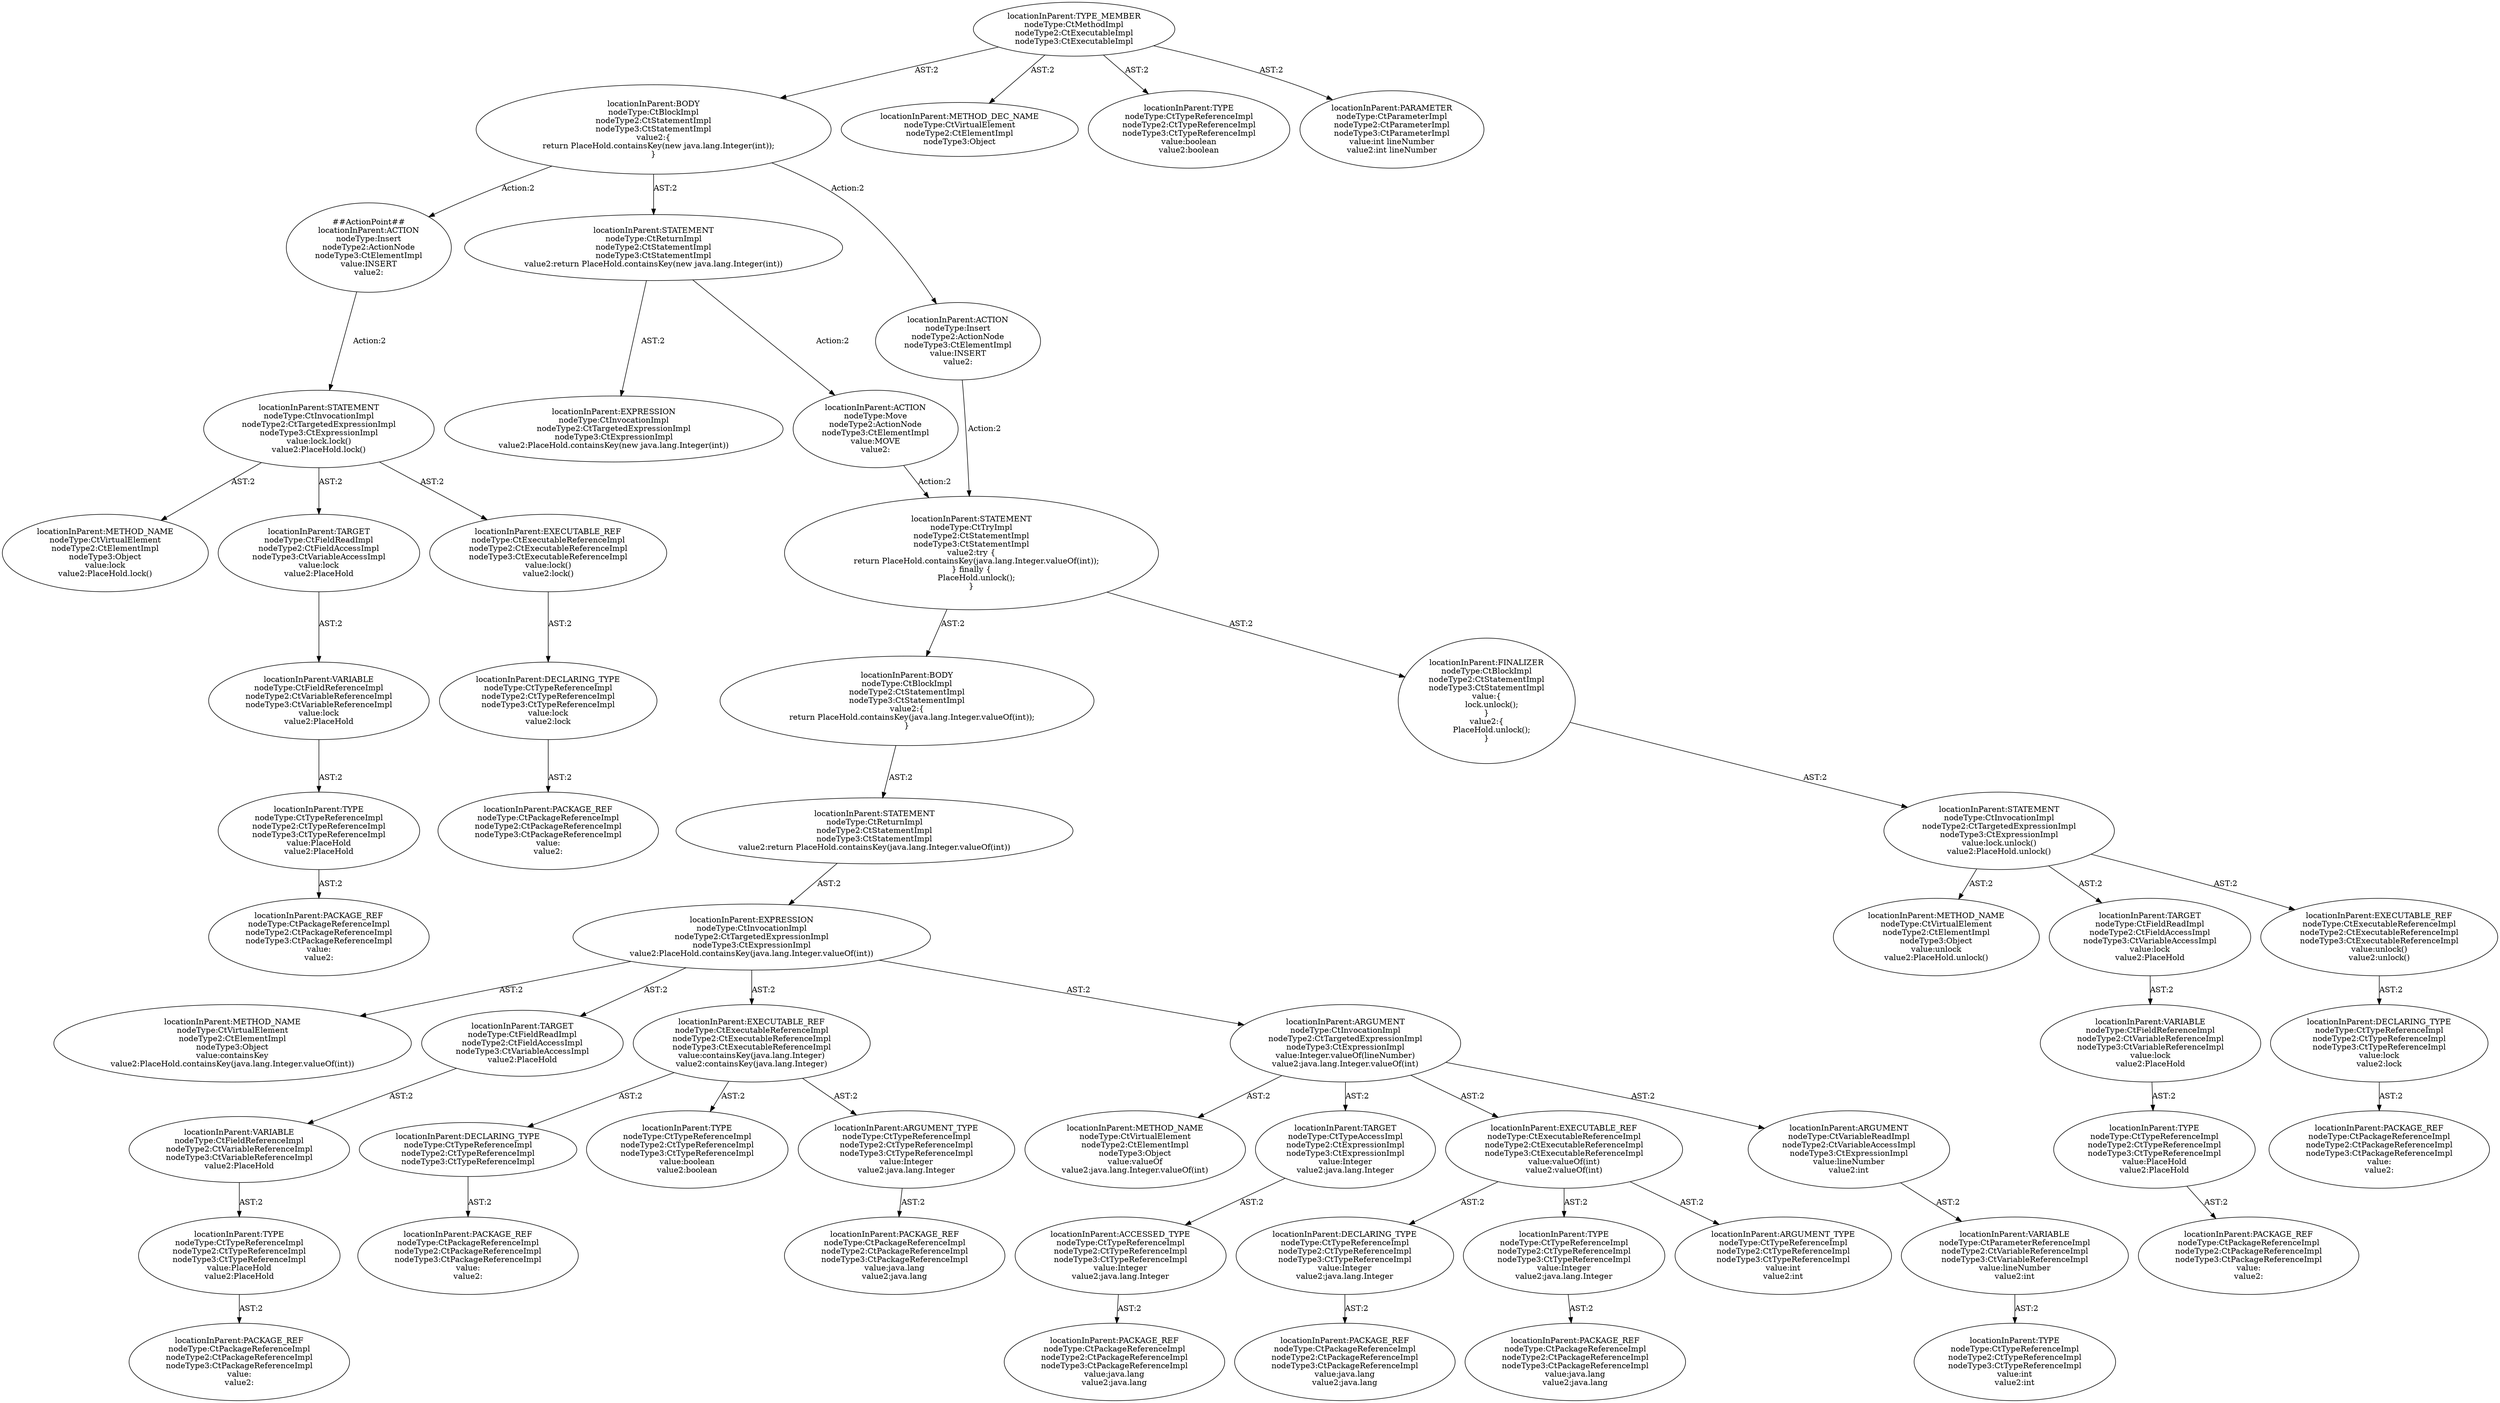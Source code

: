 digraph "Pattern" {
0 [label="##ActionPoint##
locationInParent:ACTION
nodeType:Insert
nodeType2:ActionNode
nodeType3:CtElementImpl
value:INSERT
value2:" shape=ellipse]
1 [label="locationInParent:BODY
nodeType:CtBlockImpl
nodeType2:CtStatementImpl
nodeType3:CtStatementImpl
value2:\{
    return PlaceHold.containsKey(new java.lang.Integer(int));
\}" shape=ellipse]
2 [label="locationInParent:TYPE_MEMBER
nodeType:CtMethodImpl
nodeType2:CtExecutableImpl
nodeType3:CtExecutableImpl" shape=ellipse]
3 [label="locationInParent:METHOD_DEC_NAME
nodeType:CtVirtualElement
nodeType2:CtElementImpl
nodeType3:Object" shape=ellipse]
4 [label="locationInParent:TYPE
nodeType:CtTypeReferenceImpl
nodeType2:CtTypeReferenceImpl
nodeType3:CtTypeReferenceImpl
value:boolean
value2:boolean" shape=ellipse]
5 [label="locationInParent:PARAMETER
nodeType:CtParameterImpl
nodeType2:CtParameterImpl
nodeType3:CtParameterImpl
value:int lineNumber
value2:int lineNumber" shape=ellipse]
6 [label="locationInParent:STATEMENT
nodeType:CtReturnImpl
nodeType2:CtStatementImpl
nodeType3:CtStatementImpl
value2:return PlaceHold.containsKey(new java.lang.Integer(int))" shape=ellipse]
7 [label="locationInParent:EXPRESSION
nodeType:CtInvocationImpl
nodeType2:CtTargetedExpressionImpl
nodeType3:CtExpressionImpl
value2:PlaceHold.containsKey(new java.lang.Integer(int))" shape=ellipse]
8 [label="locationInParent:ACTION
nodeType:Move
nodeType2:ActionNode
nodeType3:CtElementImpl
value:MOVE
value2:" shape=ellipse]
9 [label="locationInParent:STATEMENT
nodeType:CtTryImpl
nodeType2:CtStatementImpl
nodeType3:CtStatementImpl
value2:try \{
    return PlaceHold.containsKey(java.lang.Integer.valueOf(int));
\} finally \{
    PlaceHold.unlock();
\}" shape=ellipse]
10 [label="locationInParent:BODY
nodeType:CtBlockImpl
nodeType2:CtStatementImpl
nodeType3:CtStatementImpl
value2:\{
    return PlaceHold.containsKey(java.lang.Integer.valueOf(int));
\}" shape=ellipse]
11 [label="locationInParent:STATEMENT
nodeType:CtReturnImpl
nodeType2:CtStatementImpl
nodeType3:CtStatementImpl
value2:return PlaceHold.containsKey(java.lang.Integer.valueOf(int))" shape=ellipse]
12 [label="locationInParent:EXPRESSION
nodeType:CtInvocationImpl
nodeType2:CtTargetedExpressionImpl
nodeType3:CtExpressionImpl
value2:PlaceHold.containsKey(java.lang.Integer.valueOf(int))" shape=ellipse]
13 [label="locationInParent:METHOD_NAME
nodeType:CtVirtualElement
nodeType2:CtElementImpl
nodeType3:Object
value:containsKey
value2:PlaceHold.containsKey(java.lang.Integer.valueOf(int))" shape=ellipse]
14 [label="locationInParent:TARGET
nodeType:CtFieldReadImpl
nodeType2:CtFieldAccessImpl
nodeType3:CtVariableAccessImpl
value2:PlaceHold" shape=ellipse]
15 [label="locationInParent:VARIABLE
nodeType:CtFieldReferenceImpl
nodeType2:CtVariableReferenceImpl
nodeType3:CtVariableReferenceImpl
value2:PlaceHold" shape=ellipse]
16 [label="locationInParent:TYPE
nodeType:CtTypeReferenceImpl
nodeType2:CtTypeReferenceImpl
nodeType3:CtTypeReferenceImpl
value:PlaceHold
value2:PlaceHold" shape=ellipse]
17 [label="locationInParent:PACKAGE_REF
nodeType:CtPackageReferenceImpl
nodeType2:CtPackageReferenceImpl
nodeType3:CtPackageReferenceImpl
value:
value2:" shape=ellipse]
18 [label="locationInParent:EXECUTABLE_REF
nodeType:CtExecutableReferenceImpl
nodeType2:CtExecutableReferenceImpl
nodeType3:CtExecutableReferenceImpl
value:containsKey(java.lang.Integer)
value2:containsKey(java.lang.Integer)" shape=ellipse]
19 [label="locationInParent:DECLARING_TYPE
nodeType:CtTypeReferenceImpl
nodeType2:CtTypeReferenceImpl
nodeType3:CtTypeReferenceImpl" shape=ellipse]
20 [label="locationInParent:PACKAGE_REF
nodeType:CtPackageReferenceImpl
nodeType2:CtPackageReferenceImpl
nodeType3:CtPackageReferenceImpl
value:
value2:" shape=ellipse]
21 [label="locationInParent:TYPE
nodeType:CtTypeReferenceImpl
nodeType2:CtTypeReferenceImpl
nodeType3:CtTypeReferenceImpl
value:boolean
value2:boolean" shape=ellipse]
22 [label="locationInParent:ARGUMENT_TYPE
nodeType:CtTypeReferenceImpl
nodeType2:CtTypeReferenceImpl
nodeType3:CtTypeReferenceImpl
value:Integer
value2:java.lang.Integer" shape=ellipse]
23 [label="locationInParent:PACKAGE_REF
nodeType:CtPackageReferenceImpl
nodeType2:CtPackageReferenceImpl
nodeType3:CtPackageReferenceImpl
value:java.lang
value2:java.lang" shape=ellipse]
24 [label="locationInParent:ARGUMENT
nodeType:CtInvocationImpl
nodeType2:CtTargetedExpressionImpl
nodeType3:CtExpressionImpl
value:Integer.valueOf(lineNumber)
value2:java.lang.Integer.valueOf(int)" shape=ellipse]
25 [label="locationInParent:METHOD_NAME
nodeType:CtVirtualElement
nodeType2:CtElementImpl
nodeType3:Object
value:valueOf
value2:java.lang.Integer.valueOf(int)" shape=ellipse]
26 [label="locationInParent:TARGET
nodeType:CtTypeAccessImpl
nodeType2:CtExpressionImpl
nodeType3:CtExpressionImpl
value:Integer
value2:java.lang.Integer" shape=ellipse]
27 [label="locationInParent:ACCESSED_TYPE
nodeType:CtTypeReferenceImpl
nodeType2:CtTypeReferenceImpl
nodeType3:CtTypeReferenceImpl
value:Integer
value2:java.lang.Integer" shape=ellipse]
28 [label="locationInParent:PACKAGE_REF
nodeType:CtPackageReferenceImpl
nodeType2:CtPackageReferenceImpl
nodeType3:CtPackageReferenceImpl
value:java.lang
value2:java.lang" shape=ellipse]
29 [label="locationInParent:EXECUTABLE_REF
nodeType:CtExecutableReferenceImpl
nodeType2:CtExecutableReferenceImpl
nodeType3:CtExecutableReferenceImpl
value:valueOf(int)
value2:valueOf(int)" shape=ellipse]
30 [label="locationInParent:DECLARING_TYPE
nodeType:CtTypeReferenceImpl
nodeType2:CtTypeReferenceImpl
nodeType3:CtTypeReferenceImpl
value:Integer
value2:java.lang.Integer" shape=ellipse]
31 [label="locationInParent:PACKAGE_REF
nodeType:CtPackageReferenceImpl
nodeType2:CtPackageReferenceImpl
nodeType3:CtPackageReferenceImpl
value:java.lang
value2:java.lang" shape=ellipse]
32 [label="locationInParent:TYPE
nodeType:CtTypeReferenceImpl
nodeType2:CtTypeReferenceImpl
nodeType3:CtTypeReferenceImpl
value:Integer
value2:java.lang.Integer" shape=ellipse]
33 [label="locationInParent:PACKAGE_REF
nodeType:CtPackageReferenceImpl
nodeType2:CtPackageReferenceImpl
nodeType3:CtPackageReferenceImpl
value:java.lang
value2:java.lang" shape=ellipse]
34 [label="locationInParent:ARGUMENT_TYPE
nodeType:CtTypeReferenceImpl
nodeType2:CtTypeReferenceImpl
nodeType3:CtTypeReferenceImpl
value:int
value2:int" shape=ellipse]
35 [label="locationInParent:ARGUMENT
nodeType:CtVariableReadImpl
nodeType2:CtVariableAccessImpl
nodeType3:CtExpressionImpl
value:lineNumber
value2:int" shape=ellipse]
36 [label="locationInParent:VARIABLE
nodeType:CtParameterReferenceImpl
nodeType2:CtVariableReferenceImpl
nodeType3:CtVariableReferenceImpl
value:lineNumber
value2:int" shape=ellipse]
37 [label="locationInParent:TYPE
nodeType:CtTypeReferenceImpl
nodeType2:CtTypeReferenceImpl
nodeType3:CtTypeReferenceImpl
value:int
value2:int" shape=ellipse]
38 [label="locationInParent:FINALIZER
nodeType:CtBlockImpl
nodeType2:CtStatementImpl
nodeType3:CtStatementImpl
value:\{
    lock.unlock();
\}
value2:\{
    PlaceHold.unlock();
\}" shape=ellipse]
39 [label="locationInParent:STATEMENT
nodeType:CtInvocationImpl
nodeType2:CtTargetedExpressionImpl
nodeType3:CtExpressionImpl
value:lock.unlock()
value2:PlaceHold.unlock()" shape=ellipse]
40 [label="locationInParent:METHOD_NAME
nodeType:CtVirtualElement
nodeType2:CtElementImpl
nodeType3:Object
value:unlock
value2:PlaceHold.unlock()" shape=ellipse]
41 [label="locationInParent:TARGET
nodeType:CtFieldReadImpl
nodeType2:CtFieldAccessImpl
nodeType3:CtVariableAccessImpl
value:lock
value2:PlaceHold" shape=ellipse]
42 [label="locationInParent:VARIABLE
nodeType:CtFieldReferenceImpl
nodeType2:CtVariableReferenceImpl
nodeType3:CtVariableReferenceImpl
value:lock
value2:PlaceHold" shape=ellipse]
43 [label="locationInParent:TYPE
nodeType:CtTypeReferenceImpl
nodeType2:CtTypeReferenceImpl
nodeType3:CtTypeReferenceImpl
value:PlaceHold
value2:PlaceHold" shape=ellipse]
44 [label="locationInParent:PACKAGE_REF
nodeType:CtPackageReferenceImpl
nodeType2:CtPackageReferenceImpl
nodeType3:CtPackageReferenceImpl
value:
value2:" shape=ellipse]
45 [label="locationInParent:EXECUTABLE_REF
nodeType:CtExecutableReferenceImpl
nodeType2:CtExecutableReferenceImpl
nodeType3:CtExecutableReferenceImpl
value:unlock()
value2:unlock()" shape=ellipse]
46 [label="locationInParent:DECLARING_TYPE
nodeType:CtTypeReferenceImpl
nodeType2:CtTypeReferenceImpl
nodeType3:CtTypeReferenceImpl
value:lock
value2:lock" shape=ellipse]
47 [label="locationInParent:PACKAGE_REF
nodeType:CtPackageReferenceImpl
nodeType2:CtPackageReferenceImpl
nodeType3:CtPackageReferenceImpl
value:
value2:" shape=ellipse]
48 [label="locationInParent:ACTION
nodeType:Insert
nodeType2:ActionNode
nodeType3:CtElementImpl
value:INSERT
value2:" shape=ellipse]
49 [label="locationInParent:STATEMENT
nodeType:CtInvocationImpl
nodeType2:CtTargetedExpressionImpl
nodeType3:CtExpressionImpl
value:lock.lock()
value2:PlaceHold.lock()" shape=ellipse]
50 [label="locationInParent:METHOD_NAME
nodeType:CtVirtualElement
nodeType2:CtElementImpl
nodeType3:Object
value:lock
value2:PlaceHold.lock()" shape=ellipse]
51 [label="locationInParent:TARGET
nodeType:CtFieldReadImpl
nodeType2:CtFieldAccessImpl
nodeType3:CtVariableAccessImpl
value:lock
value2:PlaceHold" shape=ellipse]
52 [label="locationInParent:VARIABLE
nodeType:CtFieldReferenceImpl
nodeType2:CtVariableReferenceImpl
nodeType3:CtVariableReferenceImpl
value:lock
value2:PlaceHold" shape=ellipse]
53 [label="locationInParent:TYPE
nodeType:CtTypeReferenceImpl
nodeType2:CtTypeReferenceImpl
nodeType3:CtTypeReferenceImpl
value:PlaceHold
value2:PlaceHold" shape=ellipse]
54 [label="locationInParent:PACKAGE_REF
nodeType:CtPackageReferenceImpl
nodeType2:CtPackageReferenceImpl
nodeType3:CtPackageReferenceImpl
value:
value2:" shape=ellipse]
55 [label="locationInParent:EXECUTABLE_REF
nodeType:CtExecutableReferenceImpl
nodeType2:CtExecutableReferenceImpl
nodeType3:CtExecutableReferenceImpl
value:lock()
value2:lock()" shape=ellipse]
56 [label="locationInParent:DECLARING_TYPE
nodeType:CtTypeReferenceImpl
nodeType2:CtTypeReferenceImpl
nodeType3:CtTypeReferenceImpl
value:lock
value2:lock" shape=ellipse]
57 [label="locationInParent:PACKAGE_REF
nodeType:CtPackageReferenceImpl
nodeType2:CtPackageReferenceImpl
nodeType3:CtPackageReferenceImpl
value:
value2:" shape=ellipse]
0 -> 49 [label="Action:2"];
1 -> 0 [label="Action:2"];
1 -> 6 [label="AST:2"];
1 -> 48 [label="Action:2"];
2 -> 1 [label="AST:2"];
2 -> 3 [label="AST:2"];
2 -> 4 [label="AST:2"];
2 -> 5 [label="AST:2"];
6 -> 7 [label="AST:2"];
6 -> 8 [label="Action:2"];
8 -> 9 [label="Action:2"];
9 -> 10 [label="AST:2"];
9 -> 38 [label="AST:2"];
10 -> 11 [label="AST:2"];
11 -> 12 [label="AST:2"];
12 -> 13 [label="AST:2"];
12 -> 14 [label="AST:2"];
12 -> 18 [label="AST:2"];
12 -> 24 [label="AST:2"];
14 -> 15 [label="AST:2"];
15 -> 16 [label="AST:2"];
16 -> 17 [label="AST:2"];
18 -> 19 [label="AST:2"];
18 -> 21 [label="AST:2"];
18 -> 22 [label="AST:2"];
19 -> 20 [label="AST:2"];
22 -> 23 [label="AST:2"];
24 -> 25 [label="AST:2"];
24 -> 26 [label="AST:2"];
24 -> 29 [label="AST:2"];
24 -> 35 [label="AST:2"];
26 -> 27 [label="AST:2"];
27 -> 28 [label="AST:2"];
29 -> 30 [label="AST:2"];
29 -> 32 [label="AST:2"];
29 -> 34 [label="AST:2"];
30 -> 31 [label="AST:2"];
32 -> 33 [label="AST:2"];
35 -> 36 [label="AST:2"];
36 -> 37 [label="AST:2"];
38 -> 39 [label="AST:2"];
39 -> 40 [label="AST:2"];
39 -> 41 [label="AST:2"];
39 -> 45 [label="AST:2"];
41 -> 42 [label="AST:2"];
42 -> 43 [label="AST:2"];
43 -> 44 [label="AST:2"];
45 -> 46 [label="AST:2"];
46 -> 47 [label="AST:2"];
48 -> 9 [label="Action:2"];
49 -> 50 [label="AST:2"];
49 -> 51 [label="AST:2"];
49 -> 55 [label="AST:2"];
51 -> 52 [label="AST:2"];
52 -> 53 [label="AST:2"];
53 -> 54 [label="AST:2"];
55 -> 56 [label="AST:2"];
56 -> 57 [label="AST:2"];
}